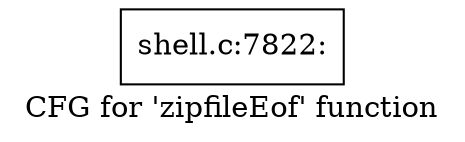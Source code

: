 digraph "CFG for 'zipfileEof' function" {
	label="CFG for 'zipfileEof' function";

	Node0x560276b06010 [shape=record,label="{shell.c:7822:}"];
}
